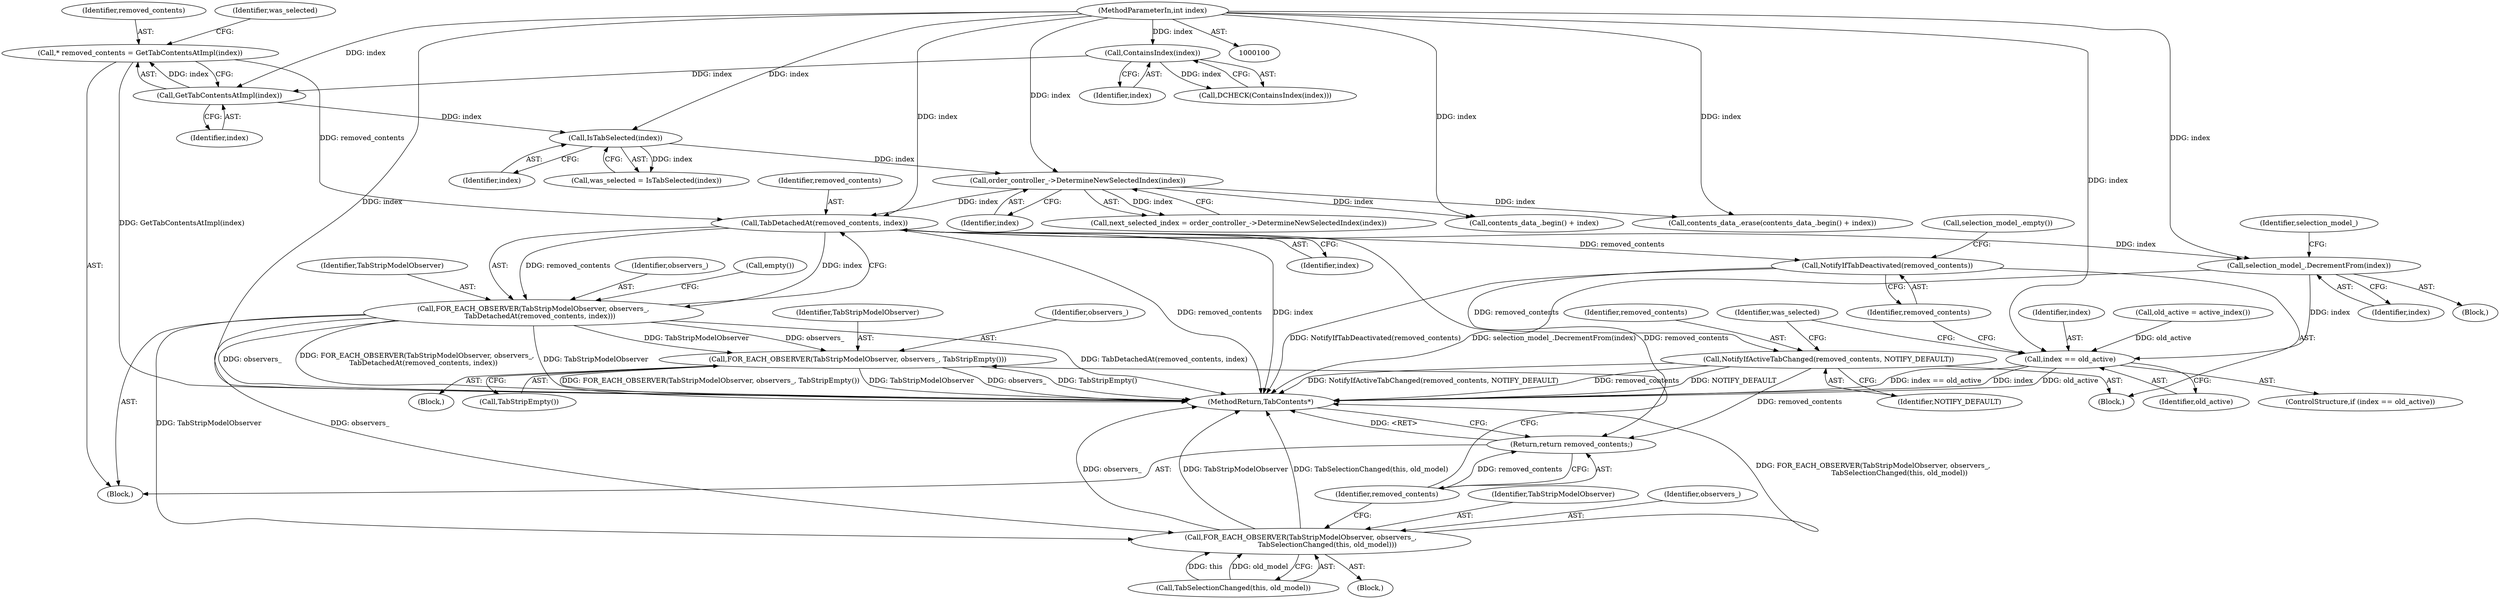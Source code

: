 digraph "1_Chrome_e89cfcb9090e8c98129ae9160c513f504db74599_12@pointer" {
"1000142" [label="(Call,TabDetachedAt(removed_contents, index))"];
"1000111" [label="(Call,* removed_contents = GetTabContentsAtImpl(index))"];
"1000113" [label="(Call,GetTabContentsAtImpl(index))"];
"1000108" [label="(Call,ContainsIndex(index))"];
"1000101" [label="(MethodParameterIn,int index)"];
"1000123" [label="(Call,order_controller_->DetermineNewSelectedIndex(index))"];
"1000118" [label="(Call,IsTabSelected(index))"];
"1000139" [label="(Call,FOR_EACH_OBSERVER(TabStripModelObserver, observers_,\n      TabDetachedAt(removed_contents, index)))"];
"1000149" [label="(Call,FOR_EACH_OBSERVER(TabStripModelObserver, observers_, TabStripEmpty()))"];
"1000191" [label="(Call,FOR_EACH_OBSERVER(TabStripModelObserver, observers_,\n                        TabSelectionChanged(this, old_model)))"];
"1000159" [label="(Call,selection_model_.DecrementFrom(index))"];
"1000165" [label="(Call,index == old_active)"];
"1000169" [label="(Call,NotifyIfTabDeactivated(removed_contents))"];
"1000185" [label="(Call,NotifyIfActiveTabChanged(removed_contents, NOTIFY_DEFAULT))"];
"1000197" [label="(Return,return removed_contents;)"];
"1000185" [label="(Call,NotifyIfActiveTabChanged(removed_contents, NOTIFY_DEFAULT))"];
"1000160" [label="(Identifier,index)"];
"1000166" [label="(Identifier,index)"];
"1000119" [label="(Identifier,index)"];
"1000198" [label="(Identifier,removed_contents)"];
"1000150" [label="(Identifier,TabStripModelObserver)"];
"1000197" [label="(Return,return removed_contents;)"];
"1000128" [label="(Call,contents_data_.erase(contents_data_.begin() + index))"];
"1000129" [label="(Call,contents_data_.begin() + index)"];
"1000116" [label="(Call,was_selected = IsTabSelected(index))"];
"1000146" [label="(Call,empty())"];
"1000111" [label="(Call,* removed_contents = GetTabContentsAtImpl(index))"];
"1000191" [label="(Call,FOR_EACH_OBSERVER(TabStripModelObserver, observers_,\n                        TabSelectionChanged(this, old_model)))"];
"1000163" [label="(Identifier,selection_model_)"];
"1000156" [label="(Call,old_active = active_index())"];
"1000187" [label="(Identifier,NOTIFY_DEFAULT)"];
"1000142" [label="(Call,TabDetachedAt(removed_contents, index))"];
"1000194" [label="(Call,TabSelectionChanged(this, old_model))"];
"1000199" [label="(MethodReturn,TabContents*)"];
"1000108" [label="(Call,ContainsIndex(index))"];
"1000169" [label="(Call,NotifyIfTabDeactivated(removed_contents))"];
"1000189" [label="(Identifier,was_selected)"];
"1000109" [label="(Identifier,index)"];
"1000107" [label="(Call,DCHECK(ContainsIndex(index)))"];
"1000192" [label="(Identifier,TabStripModelObserver)"];
"1000170" [label="(Identifier,removed_contents)"];
"1000165" [label="(Call,index == old_active)"];
"1000168" [label="(Block,)"];
"1000143" [label="(Identifier,removed_contents)"];
"1000140" [label="(Identifier,TabStripModelObserver)"];
"1000154" [label="(Block,)"];
"1000167" [label="(Identifier,old_active)"];
"1000159" [label="(Call,selection_model_.DecrementFrom(index))"];
"1000149" [label="(Call,FOR_EACH_OBSERVER(TabStripModelObserver, observers_, TabStripEmpty()))"];
"1000121" [label="(Call,next_selected_index = order_controller_->DetermineNewSelectedIndex(index))"];
"1000102" [label="(Block,)"];
"1000164" [label="(ControlStructure,if (index == old_active))"];
"1000190" [label="(Block,)"];
"1000113" [label="(Call,GetTabContentsAtImpl(index))"];
"1000141" [label="(Identifier,observers_)"];
"1000173" [label="(Call,selection_model_.empty())"];
"1000112" [label="(Identifier,removed_contents)"];
"1000186" [label="(Identifier,removed_contents)"];
"1000114" [label="(Identifier,index)"];
"1000147" [label="(Block,)"];
"1000151" [label="(Identifier,observers_)"];
"1000101" [label="(MethodParameterIn,int index)"];
"1000193" [label="(Identifier,observers_)"];
"1000152" [label="(Call,TabStripEmpty())"];
"1000139" [label="(Call,FOR_EACH_OBSERVER(TabStripModelObserver, observers_,\n      TabDetachedAt(removed_contents, index)))"];
"1000118" [label="(Call,IsTabSelected(index))"];
"1000144" [label="(Identifier,index)"];
"1000123" [label="(Call,order_controller_->DetermineNewSelectedIndex(index))"];
"1000124" [label="(Identifier,index)"];
"1000117" [label="(Identifier,was_selected)"];
"1000142" -> "1000139"  [label="AST: "];
"1000142" -> "1000144"  [label="CFG: "];
"1000143" -> "1000142"  [label="AST: "];
"1000144" -> "1000142"  [label="AST: "];
"1000139" -> "1000142"  [label="CFG: "];
"1000142" -> "1000199"  [label="DDG: index"];
"1000142" -> "1000199"  [label="DDG: removed_contents"];
"1000142" -> "1000139"  [label="DDG: removed_contents"];
"1000142" -> "1000139"  [label="DDG: index"];
"1000111" -> "1000142"  [label="DDG: removed_contents"];
"1000101" -> "1000142"  [label="DDG: index"];
"1000123" -> "1000142"  [label="DDG: index"];
"1000142" -> "1000159"  [label="DDG: index"];
"1000142" -> "1000169"  [label="DDG: removed_contents"];
"1000142" -> "1000197"  [label="DDG: removed_contents"];
"1000111" -> "1000102"  [label="AST: "];
"1000111" -> "1000113"  [label="CFG: "];
"1000112" -> "1000111"  [label="AST: "];
"1000113" -> "1000111"  [label="AST: "];
"1000117" -> "1000111"  [label="CFG: "];
"1000111" -> "1000199"  [label="DDG: GetTabContentsAtImpl(index)"];
"1000113" -> "1000111"  [label="DDG: index"];
"1000113" -> "1000114"  [label="CFG: "];
"1000114" -> "1000113"  [label="AST: "];
"1000108" -> "1000113"  [label="DDG: index"];
"1000101" -> "1000113"  [label="DDG: index"];
"1000113" -> "1000118"  [label="DDG: index"];
"1000108" -> "1000107"  [label="AST: "];
"1000108" -> "1000109"  [label="CFG: "];
"1000109" -> "1000108"  [label="AST: "];
"1000107" -> "1000108"  [label="CFG: "];
"1000108" -> "1000107"  [label="DDG: index"];
"1000101" -> "1000108"  [label="DDG: index"];
"1000101" -> "1000100"  [label="AST: "];
"1000101" -> "1000199"  [label="DDG: index"];
"1000101" -> "1000118"  [label="DDG: index"];
"1000101" -> "1000123"  [label="DDG: index"];
"1000101" -> "1000128"  [label="DDG: index"];
"1000101" -> "1000129"  [label="DDG: index"];
"1000101" -> "1000159"  [label="DDG: index"];
"1000101" -> "1000165"  [label="DDG: index"];
"1000123" -> "1000121"  [label="AST: "];
"1000123" -> "1000124"  [label="CFG: "];
"1000124" -> "1000123"  [label="AST: "];
"1000121" -> "1000123"  [label="CFG: "];
"1000123" -> "1000121"  [label="DDG: index"];
"1000118" -> "1000123"  [label="DDG: index"];
"1000123" -> "1000128"  [label="DDG: index"];
"1000123" -> "1000129"  [label="DDG: index"];
"1000118" -> "1000116"  [label="AST: "];
"1000118" -> "1000119"  [label="CFG: "];
"1000119" -> "1000118"  [label="AST: "];
"1000116" -> "1000118"  [label="CFG: "];
"1000118" -> "1000116"  [label="DDG: index"];
"1000139" -> "1000102"  [label="AST: "];
"1000140" -> "1000139"  [label="AST: "];
"1000141" -> "1000139"  [label="AST: "];
"1000146" -> "1000139"  [label="CFG: "];
"1000139" -> "1000199"  [label="DDG: TabDetachedAt(removed_contents, index)"];
"1000139" -> "1000199"  [label="DDG: observers_"];
"1000139" -> "1000199"  [label="DDG: FOR_EACH_OBSERVER(TabStripModelObserver, observers_,\n      TabDetachedAt(removed_contents, index))"];
"1000139" -> "1000199"  [label="DDG: TabStripModelObserver"];
"1000139" -> "1000149"  [label="DDG: TabStripModelObserver"];
"1000139" -> "1000149"  [label="DDG: observers_"];
"1000139" -> "1000191"  [label="DDG: TabStripModelObserver"];
"1000139" -> "1000191"  [label="DDG: observers_"];
"1000149" -> "1000147"  [label="AST: "];
"1000149" -> "1000152"  [label="CFG: "];
"1000150" -> "1000149"  [label="AST: "];
"1000151" -> "1000149"  [label="AST: "];
"1000152" -> "1000149"  [label="AST: "];
"1000198" -> "1000149"  [label="CFG: "];
"1000149" -> "1000199"  [label="DDG: observers_"];
"1000149" -> "1000199"  [label="DDG: TabStripEmpty()"];
"1000149" -> "1000199"  [label="DDG: FOR_EACH_OBSERVER(TabStripModelObserver, observers_, TabStripEmpty())"];
"1000149" -> "1000199"  [label="DDG: TabStripModelObserver"];
"1000191" -> "1000190"  [label="AST: "];
"1000191" -> "1000194"  [label="CFG: "];
"1000192" -> "1000191"  [label="AST: "];
"1000193" -> "1000191"  [label="AST: "];
"1000194" -> "1000191"  [label="AST: "];
"1000198" -> "1000191"  [label="CFG: "];
"1000191" -> "1000199"  [label="DDG: TabSelectionChanged(this, old_model)"];
"1000191" -> "1000199"  [label="DDG: FOR_EACH_OBSERVER(TabStripModelObserver, observers_,\n                        TabSelectionChanged(this, old_model))"];
"1000191" -> "1000199"  [label="DDG: observers_"];
"1000191" -> "1000199"  [label="DDG: TabStripModelObserver"];
"1000194" -> "1000191"  [label="DDG: this"];
"1000194" -> "1000191"  [label="DDG: old_model"];
"1000159" -> "1000154"  [label="AST: "];
"1000159" -> "1000160"  [label="CFG: "];
"1000160" -> "1000159"  [label="AST: "];
"1000163" -> "1000159"  [label="CFG: "];
"1000159" -> "1000199"  [label="DDG: selection_model_.DecrementFrom(index)"];
"1000159" -> "1000165"  [label="DDG: index"];
"1000165" -> "1000164"  [label="AST: "];
"1000165" -> "1000167"  [label="CFG: "];
"1000166" -> "1000165"  [label="AST: "];
"1000167" -> "1000165"  [label="AST: "];
"1000170" -> "1000165"  [label="CFG: "];
"1000189" -> "1000165"  [label="CFG: "];
"1000165" -> "1000199"  [label="DDG: index == old_active"];
"1000165" -> "1000199"  [label="DDG: index"];
"1000165" -> "1000199"  [label="DDG: old_active"];
"1000156" -> "1000165"  [label="DDG: old_active"];
"1000169" -> "1000168"  [label="AST: "];
"1000169" -> "1000170"  [label="CFG: "];
"1000170" -> "1000169"  [label="AST: "];
"1000173" -> "1000169"  [label="CFG: "];
"1000169" -> "1000199"  [label="DDG: NotifyIfTabDeactivated(removed_contents)"];
"1000169" -> "1000185"  [label="DDG: removed_contents"];
"1000185" -> "1000168"  [label="AST: "];
"1000185" -> "1000187"  [label="CFG: "];
"1000186" -> "1000185"  [label="AST: "];
"1000187" -> "1000185"  [label="AST: "];
"1000189" -> "1000185"  [label="CFG: "];
"1000185" -> "1000199"  [label="DDG: NotifyIfActiveTabChanged(removed_contents, NOTIFY_DEFAULT)"];
"1000185" -> "1000199"  [label="DDG: removed_contents"];
"1000185" -> "1000199"  [label="DDG: NOTIFY_DEFAULT"];
"1000185" -> "1000197"  [label="DDG: removed_contents"];
"1000197" -> "1000102"  [label="AST: "];
"1000197" -> "1000198"  [label="CFG: "];
"1000198" -> "1000197"  [label="AST: "];
"1000199" -> "1000197"  [label="CFG: "];
"1000197" -> "1000199"  [label="DDG: <RET>"];
"1000198" -> "1000197"  [label="DDG: removed_contents"];
}
